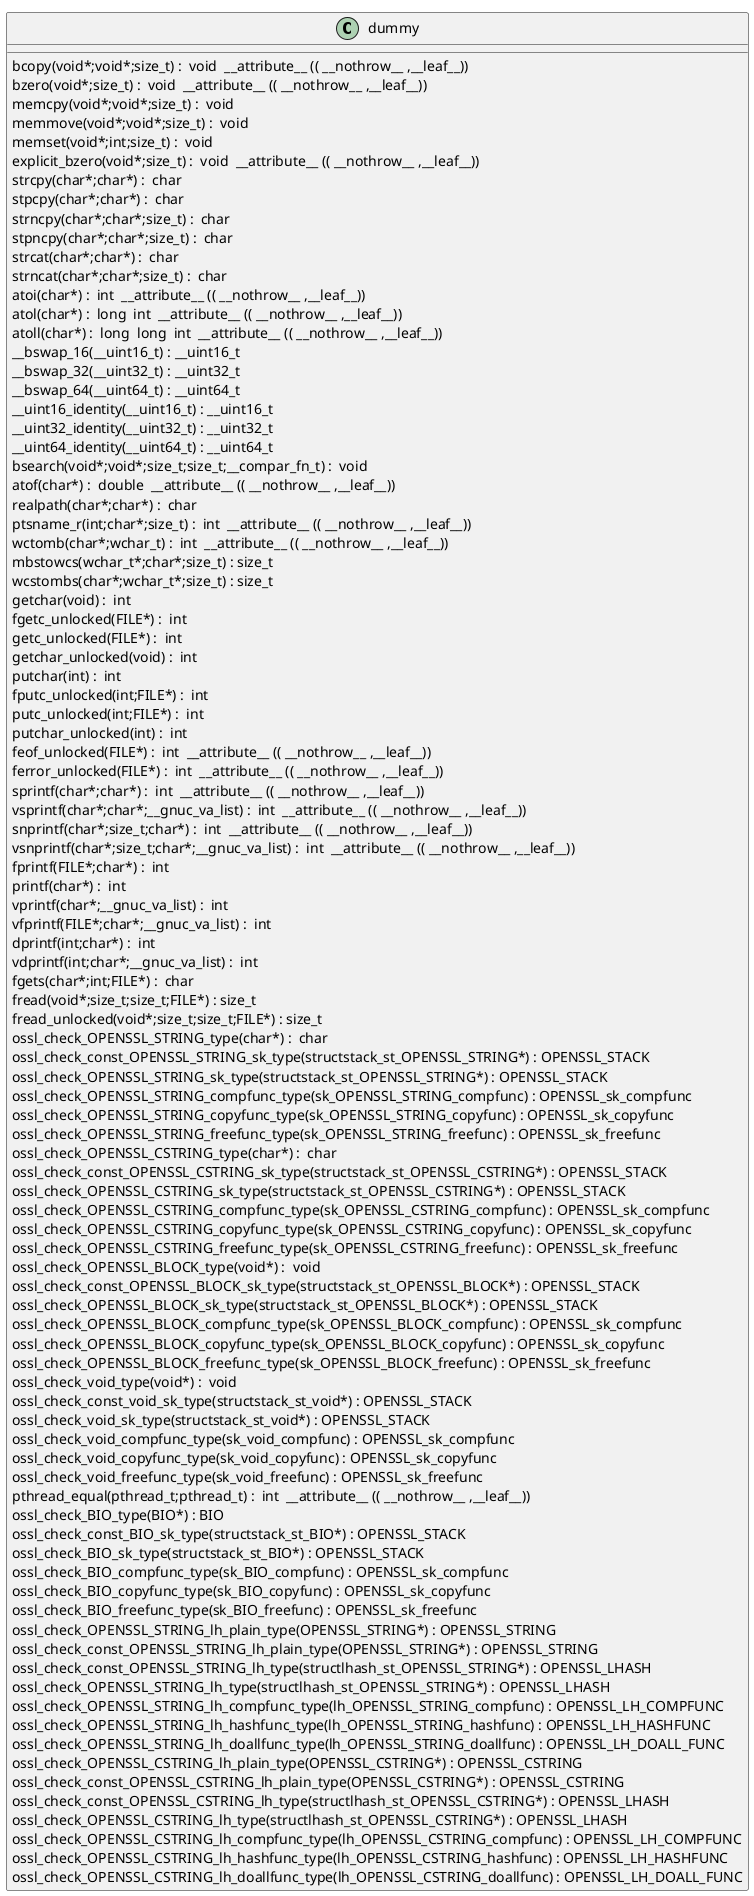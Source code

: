 @startuml
!pragma layout smetana
class dummy {
bcopy(void*;void*;size_t) :  void  __attribute__ (( __nothrow__ ,__leaf__)) [[[./../../.././qc/crypto/property/property_string.c.html#298]]]
bzero(void*;size_t) :  void  __attribute__ (( __nothrow__ ,__leaf__)) [[[./../../.././qc/crypto/property/property_string.c.html#305]]]
memcpy(void*;void*;size_t) :  void  [[[./../../.././qc/crypto/property/property_string.c.html#346]]]
memmove(void*;void*;size_t) :  void  [[[./../../.././qc/crypto/property/property_string.c.html#354]]]
memset(void*;int;size_t) :  void  [[[./../../.././qc/crypto/property/property_string.c.html#361]]]
explicit_bzero(void*;size_t) :  void  __attribute__ (( __nothrow__ ,__leaf__)) [[[./../../.././qc/crypto/property/property_string.c.html#374]]]
strcpy(char*;char*) :  char  [[[./../../.././qc/crypto/property/property_string.c.html#381]]]
stpcpy(char*;char*) :  char  [[[./../../.././qc/crypto/property/property_string.c.html#388]]]
strncpy(char*;char*;size_t) :  char  [[[./../../.././qc/crypto/property/property_string.c.html#396]]]
stpncpy(char*;char*;size_t) :  char  [[[./../../.././qc/crypto/property/property_string.c.html#406]]]
strcat(char*;char*) :  char  [[[./../../.././qc/crypto/property/property_string.c.html#413]]]
strncat(char*;char*;size_t) :  char  [[[./../../.././qc/crypto/property/property_string.c.html#420]]]
atoi(char*) :  int  __attribute__ (( __nothrow__ ,__leaf__)) [[[./../../.././qc/crypto/property/property_string.c.html#584]]]
atol(char*) :  long  int  __attribute__ (( __nothrow__ ,__leaf__)) [[[./../../.././qc/crypto/property/property_string.c.html#589]]]
atoll(char*) :  long  long  int  __attribute__ (( __nothrow__ ,__leaf__)) [[[./../../.././qc/crypto/property/property_string.c.html#596]]]
__bswap_16(__uint16_t) : __uint16_t [[[./../../.././qc/crypto/property/property_string.c.html#896]]]
__bswap_32(__uint32_t) : __uint32_t [[[./../../.././qc/crypto/property/property_string.c.html#911]]]
__bswap_64(__uint64_t) : __uint64_t [[[./../../.././qc/crypto/property/property_string.c.html#921]]]
__uint16_identity(__uint16_t) : __uint16_t [[[./../../.././qc/crypto/property/property_string.c.html#933]]]
__uint32_identity(__uint32_t) : __uint32_t [[[./../../.././qc/crypto/property/property_string.c.html#939]]]
__uint64_identity(__uint64_t) : __uint64_t [[[./../../.././qc/crypto/property/property_string.c.html#945]]]
bsearch(void*;void*;size_t;size_t;__compar_fn_t) :  void  [[[./../../.././qc/crypto/property/property_string.c.html#1613]]]
atof(char*) :  double  __attribute__ (( __nothrow__ ,__leaf__)) [[[./../../.././qc/crypto/property/property_string.c.html#1]]]
realpath(char*;char*) :  char  [[[./../../.././qc/crypto/property/property_string.c.html#1]]]
ptsname_r(int;char*;size_t) :  int  __attribute__ (( __nothrow__ ,__leaf__)) [[[./../../.././qc/crypto/property/property_string.c.html#1]]]
wctomb(char*;wchar_t) :  int  __attribute__ (( __nothrow__ ,__leaf__)) [[[./../../.././qc/crypto/property/property_string.c.html#1]]]
mbstowcs(wchar_t*;char*;size_t) : size_t [[[./../../.././qc/crypto/property/property_string.c.html#1]]]
wcstombs(char*;wchar_t*;size_t) : size_t [[[./../../.././qc/crypto/property/property_string.c.html#1]]]
getchar(void) :  int  [[[./../../.././qc/crypto/property/property_string.c.html#1]]]
fgetc_unlocked(FILE*) :  int  [[[./../../.././qc/crypto/property/property_string.c.html#1]]]
getc_unlocked(FILE*) :  int  [[[./../../.././qc/crypto/property/property_string.c.html#1]]]
getchar_unlocked(void) :  int  [[[./../../.././qc/crypto/property/property_string.c.html#1]]]
putchar(int) :  int  [[[./../../.././qc/crypto/property/property_string.c.html#1]]]
fputc_unlocked(int;FILE*) :  int  [[[./../../.././qc/crypto/property/property_string.c.html#1]]]
putc_unlocked(int;FILE*) :  int  [[[./../../.././qc/crypto/property/property_string.c.html#1]]]
putchar_unlocked(int) :  int  [[[./../../.././qc/crypto/property/property_string.c.html#1]]]
feof_unlocked(FILE*) :  int  __attribute__ (( __nothrow__ ,__leaf__)) [[[./../../.././qc/crypto/property/property_string.c.html#1]]]
ferror_unlocked(FILE*) :  int  __attribute__ (( __nothrow__ ,__leaf__)) [[[./../../.././qc/crypto/property/property_string.c.html#1]]]
sprintf(char*;char*) :  int  __attribute__ (( __nothrow__ ,__leaf__)) [[[./../../.././qc/crypto/property/property_string.c.html#1]]]
vsprintf(char*;char*;__gnuc_va_list) :  int  __attribute__ (( __nothrow__ ,__leaf__)) [[[./../../.././qc/crypto/property/property_string.c.html#1]]]
snprintf(char*;size_t;char*) :  int  __attribute__ (( __nothrow__ ,__leaf__)) [[[./../../.././qc/crypto/property/property_string.c.html#1]]]
vsnprintf(char*;size_t;char*;__gnuc_va_list) :  int  __attribute__ (( __nothrow__ ,__leaf__)) [[[./../../.././qc/crypto/property/property_string.c.html#1]]]
fprintf(FILE*;char*) :  int  [[[./../../.././qc/crypto/property/property_string.c.html#1]]]
printf(char*) :  int  [[[./../../.././qc/crypto/property/property_string.c.html#1]]]
vprintf(char*;__gnuc_va_list) :  int  [[[./../../.././qc/crypto/property/property_string.c.html#1]]]
vfprintf(FILE*;char*;__gnuc_va_list) :  int  [[[./../../.././qc/crypto/property/property_string.c.html#1]]]
dprintf(int;char*) :  int  [[[./../../.././qc/crypto/property/property_string.c.html#1]]]
vdprintf(int;char*;__gnuc_va_list) :  int  [[[./../../.././qc/crypto/property/property_string.c.html#1]]]
fgets(char*;int;FILE*) :  char  [[[./../../.././qc/crypto/property/property_string.c.html#1]]]
fread(void*;size_t;size_t;FILE*) : size_t [[[./../../.././qc/crypto/property/property_string.c.html#1]]]
fread_unlocked(void*;size_t;size_t;FILE*) : size_t [[[./../../.././qc/crypto/property/property_string.c.html#1]]]
ossl_check_OPENSSL_STRING_type(char*) :  char  [[[./../../.././qc/crypto/property/property_string.c.html#1]]]
ossl_check_const_OPENSSL_STRING_sk_type(structstack_st_OPENSSL_STRING*) : OPENSSL_STACK [[[./../../.././qc/crypto/property/property_string.c.html#1]]]
ossl_check_OPENSSL_STRING_sk_type(structstack_st_OPENSSL_STRING*) : OPENSSL_STACK [[[./../../.././qc/crypto/property/property_string.c.html#1]]]
ossl_check_OPENSSL_STRING_compfunc_type(sk_OPENSSL_STRING_compfunc) : OPENSSL_sk_compfunc [[[./../../.././qc/crypto/property/property_string.c.html#1]]]
ossl_check_OPENSSL_STRING_copyfunc_type(sk_OPENSSL_STRING_copyfunc) : OPENSSL_sk_copyfunc [[[./../../.././qc/crypto/property/property_string.c.html#1]]]
ossl_check_OPENSSL_STRING_freefunc_type(sk_OPENSSL_STRING_freefunc) : OPENSSL_sk_freefunc [[[./../../.././qc/crypto/property/property_string.c.html#1]]]
ossl_check_OPENSSL_CSTRING_type(char*) :  char  [[[./../../.././qc/crypto/property/property_string.c.html#1]]]
ossl_check_const_OPENSSL_CSTRING_sk_type(structstack_st_OPENSSL_CSTRING*) : OPENSSL_STACK [[[./../../.././qc/crypto/property/property_string.c.html#1]]]
ossl_check_OPENSSL_CSTRING_sk_type(structstack_st_OPENSSL_CSTRING*) : OPENSSL_STACK [[[./../../.././qc/crypto/property/property_string.c.html#1]]]
ossl_check_OPENSSL_CSTRING_compfunc_type(sk_OPENSSL_CSTRING_compfunc) : OPENSSL_sk_compfunc [[[./../../.././qc/crypto/property/property_string.c.html#1]]]
ossl_check_OPENSSL_CSTRING_copyfunc_type(sk_OPENSSL_CSTRING_copyfunc) : OPENSSL_sk_copyfunc [[[./../../.././qc/crypto/property/property_string.c.html#1]]]
ossl_check_OPENSSL_CSTRING_freefunc_type(sk_OPENSSL_CSTRING_freefunc) : OPENSSL_sk_freefunc [[[./../../.././qc/crypto/property/property_string.c.html#1]]]
ossl_check_OPENSSL_BLOCK_type(void*) :  void  [[[./../../.././qc/crypto/property/property_string.c.html#1]]]
ossl_check_const_OPENSSL_BLOCK_sk_type(structstack_st_OPENSSL_BLOCK*) : OPENSSL_STACK [[[./../../.././qc/crypto/property/property_string.c.html#1]]]
ossl_check_OPENSSL_BLOCK_sk_type(structstack_st_OPENSSL_BLOCK*) : OPENSSL_STACK [[[./../../.././qc/crypto/property/property_string.c.html#1]]]
ossl_check_OPENSSL_BLOCK_compfunc_type(sk_OPENSSL_BLOCK_compfunc) : OPENSSL_sk_compfunc [[[./../../.././qc/crypto/property/property_string.c.html#1]]]
ossl_check_OPENSSL_BLOCK_copyfunc_type(sk_OPENSSL_BLOCK_copyfunc) : OPENSSL_sk_copyfunc [[[./../../.././qc/crypto/property/property_string.c.html#1]]]
ossl_check_OPENSSL_BLOCK_freefunc_type(sk_OPENSSL_BLOCK_freefunc) : OPENSSL_sk_freefunc [[[./../../.././qc/crypto/property/property_string.c.html#1]]]
ossl_check_void_type(void*) :  void  [[[./../../.././qc/crypto/property/property_string.c.html#1]]]
ossl_check_const_void_sk_type(structstack_st_void*) : OPENSSL_STACK [[[./../../.././qc/crypto/property/property_string.c.html#1]]]
ossl_check_void_sk_type(structstack_st_void*) : OPENSSL_STACK [[[./../../.././qc/crypto/property/property_string.c.html#1]]]
ossl_check_void_compfunc_type(sk_void_compfunc) : OPENSSL_sk_compfunc [[[./../../.././qc/crypto/property/property_string.c.html#1]]]
ossl_check_void_copyfunc_type(sk_void_copyfunc) : OPENSSL_sk_copyfunc [[[./../../.././qc/crypto/property/property_string.c.html#1]]]
ossl_check_void_freefunc_type(sk_void_freefunc) : OPENSSL_sk_freefunc [[[./../../.././qc/crypto/property/property_string.c.html#1]]]
pthread_equal(pthread_t;pthread_t) :  int  __attribute__ (( __nothrow__ ,__leaf__)) [[[./../../.././qc/crypto/property/property_string.c.html#1]]]
ossl_check_BIO_type(BIO*) : BIO [[[./../../.././qc/crypto/property/property_string.c.html#1]]]
ossl_check_const_BIO_sk_type(structstack_st_BIO*) : OPENSSL_STACK [[[./../../.././qc/crypto/property/property_string.c.html#1]]]
ossl_check_BIO_sk_type(structstack_st_BIO*) : OPENSSL_STACK [[[./../../.././qc/crypto/property/property_string.c.html#1]]]
ossl_check_BIO_compfunc_type(sk_BIO_compfunc) : OPENSSL_sk_compfunc [[[./../../.././qc/crypto/property/property_string.c.html#1]]]
ossl_check_BIO_copyfunc_type(sk_BIO_copyfunc) : OPENSSL_sk_copyfunc [[[./../../.././qc/crypto/property/property_string.c.html#1]]]
ossl_check_BIO_freefunc_type(sk_BIO_freefunc) : OPENSSL_sk_freefunc [[[./../../.././qc/crypto/property/property_string.c.html#1]]]
ossl_check_OPENSSL_STRING_lh_plain_type(OPENSSL_STRING*) : OPENSSL_STRING [[[./../../.././qc/crypto/property/property_string.c.html#1]]]
ossl_check_const_OPENSSL_STRING_lh_plain_type(OPENSSL_STRING*) : OPENSSL_STRING [[[./../../.././qc/crypto/property/property_string.c.html#1]]]
ossl_check_const_OPENSSL_STRING_lh_type(structlhash_st_OPENSSL_STRING*) : OPENSSL_LHASH [[[./../../.././qc/crypto/property/property_string.c.html#1]]]
ossl_check_OPENSSL_STRING_lh_type(structlhash_st_OPENSSL_STRING*) : OPENSSL_LHASH [[[./../../.././qc/crypto/property/property_string.c.html#1]]]
ossl_check_OPENSSL_STRING_lh_compfunc_type(lh_OPENSSL_STRING_compfunc) : OPENSSL_LH_COMPFUNC [[[./../../.././qc/crypto/property/property_string.c.html#1]]]
ossl_check_OPENSSL_STRING_lh_hashfunc_type(lh_OPENSSL_STRING_hashfunc) : OPENSSL_LH_HASHFUNC [[[./../../.././qc/crypto/property/property_string.c.html#1]]]
ossl_check_OPENSSL_STRING_lh_doallfunc_type(lh_OPENSSL_STRING_doallfunc) : OPENSSL_LH_DOALL_FUNC [[[./../../.././qc/crypto/property/property_string.c.html#1]]]
ossl_check_OPENSSL_CSTRING_lh_plain_type(OPENSSL_CSTRING*) : OPENSSL_CSTRING [[[./../../.././qc/crypto/property/property_string.c.html#1]]]
ossl_check_const_OPENSSL_CSTRING_lh_plain_type(OPENSSL_CSTRING*) : OPENSSL_CSTRING [[[./../../.././qc/crypto/property/property_string.c.html#1]]]
ossl_check_const_OPENSSL_CSTRING_lh_type(structlhash_st_OPENSSL_CSTRING*) : OPENSSL_LHASH [[[./../../.././qc/crypto/property/property_string.c.html#1]]]
ossl_check_OPENSSL_CSTRING_lh_type(structlhash_st_OPENSSL_CSTRING*) : OPENSSL_LHASH [[[./../../.././qc/crypto/property/property_string.c.html#1]]]
ossl_check_OPENSSL_CSTRING_lh_compfunc_type(lh_OPENSSL_CSTRING_compfunc) : OPENSSL_LH_COMPFUNC [[[./../../.././qc/crypto/property/property_string.c.html#1]]]
ossl_check_OPENSSL_CSTRING_lh_hashfunc_type(lh_OPENSSL_CSTRING_hashfunc) : OPENSSL_LH_HASHFUNC [[[./../../.././qc/crypto/property/property_string.c.html#1]]]
ossl_check_OPENSSL_CSTRING_lh_doallfunc_type(lh_OPENSSL_CSTRING_doallfunc) : OPENSSL_LH_DOALL_FUNC [[[./../../.././qc/crypto/property/property_string.c.html#1]]]
} 
@enduml
